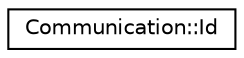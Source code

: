 digraph "Graphical Class Hierarchy"
{
 // LATEX_PDF_SIZE
  edge [fontname="Helvetica",fontsize="10",labelfontname="Helvetica",labelfontsize="10"];
  node [fontname="Helvetica",fontsize="10",shape=record];
  rankdir="LR";
  Node0 [label="Communication::Id",height=0.2,width=0.4,color="black", fillcolor="white", style="filled",URL="$structCommunication_1_1Id.html",tooltip="Structure to communicate an id."];
}
